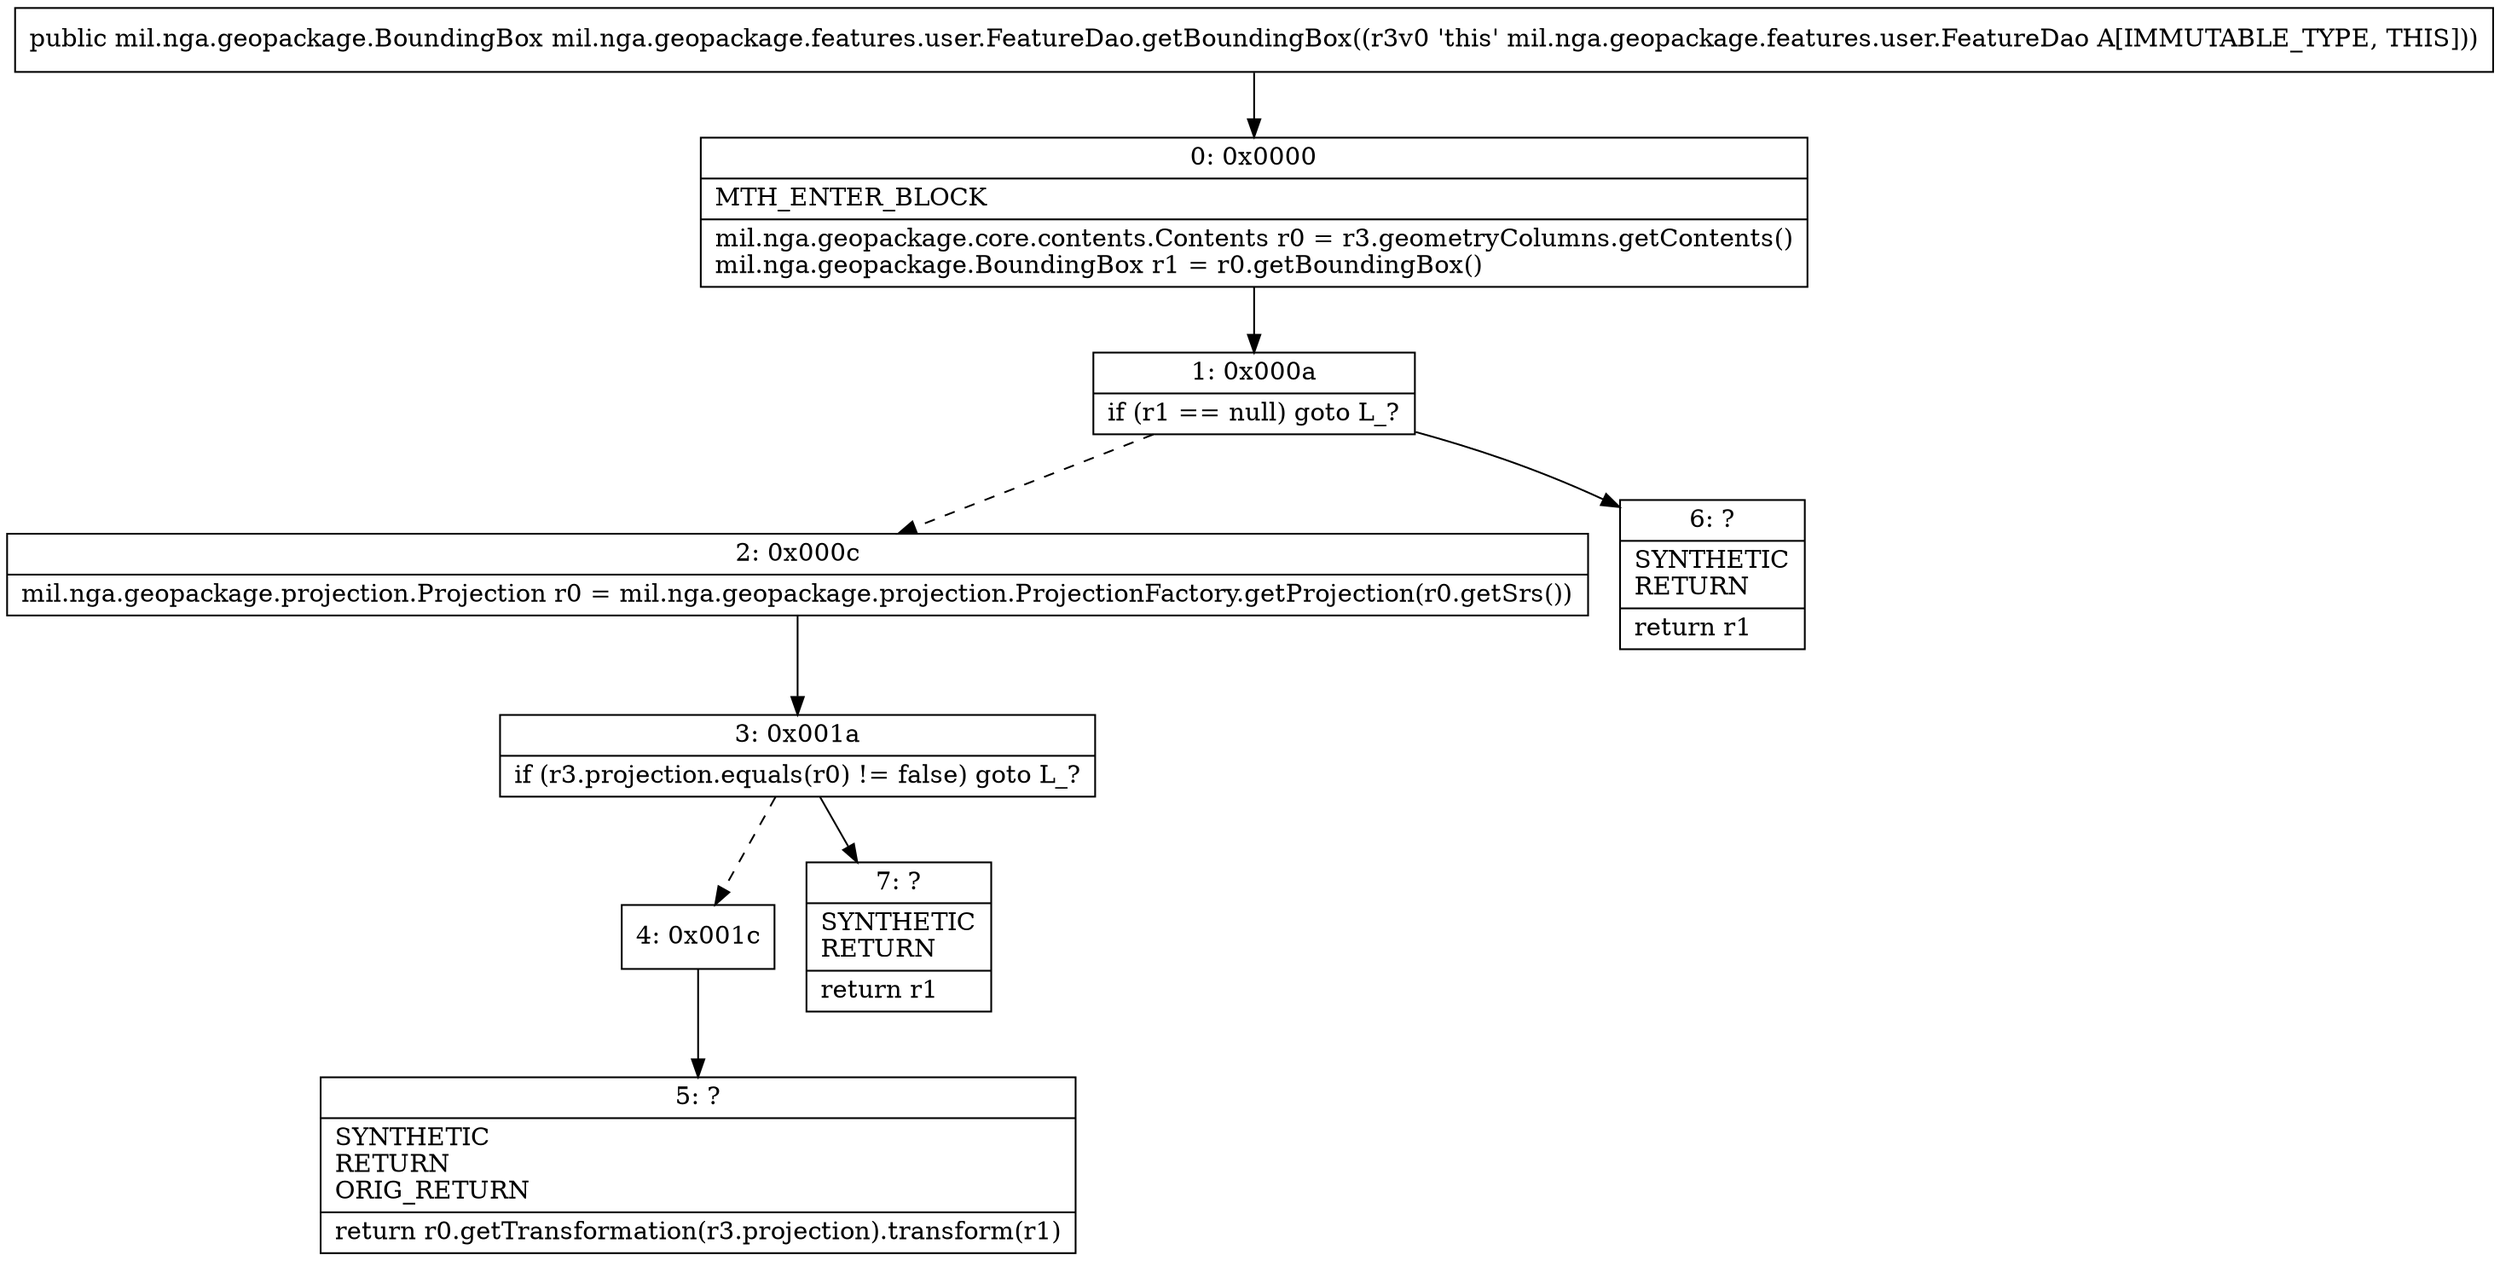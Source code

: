 digraph "CFG formil.nga.geopackage.features.user.FeatureDao.getBoundingBox()Lmil\/nga\/geopackage\/BoundingBox;" {
Node_0 [shape=record,label="{0\:\ 0x0000|MTH_ENTER_BLOCK\l|mil.nga.geopackage.core.contents.Contents r0 = r3.geometryColumns.getContents()\lmil.nga.geopackage.BoundingBox r1 = r0.getBoundingBox()\l}"];
Node_1 [shape=record,label="{1\:\ 0x000a|if (r1 == null) goto L_?\l}"];
Node_2 [shape=record,label="{2\:\ 0x000c|mil.nga.geopackage.projection.Projection r0 = mil.nga.geopackage.projection.ProjectionFactory.getProjection(r0.getSrs())\l}"];
Node_3 [shape=record,label="{3\:\ 0x001a|if (r3.projection.equals(r0) != false) goto L_?\l}"];
Node_4 [shape=record,label="{4\:\ 0x001c}"];
Node_5 [shape=record,label="{5\:\ ?|SYNTHETIC\lRETURN\lORIG_RETURN\l|return r0.getTransformation(r3.projection).transform(r1)\l}"];
Node_6 [shape=record,label="{6\:\ ?|SYNTHETIC\lRETURN\l|return r1\l}"];
Node_7 [shape=record,label="{7\:\ ?|SYNTHETIC\lRETURN\l|return r1\l}"];
MethodNode[shape=record,label="{public mil.nga.geopackage.BoundingBox mil.nga.geopackage.features.user.FeatureDao.getBoundingBox((r3v0 'this' mil.nga.geopackage.features.user.FeatureDao A[IMMUTABLE_TYPE, THIS])) }"];
MethodNode -> Node_0;
Node_0 -> Node_1;
Node_1 -> Node_2[style=dashed];
Node_1 -> Node_6;
Node_2 -> Node_3;
Node_3 -> Node_4[style=dashed];
Node_3 -> Node_7;
Node_4 -> Node_5;
}

